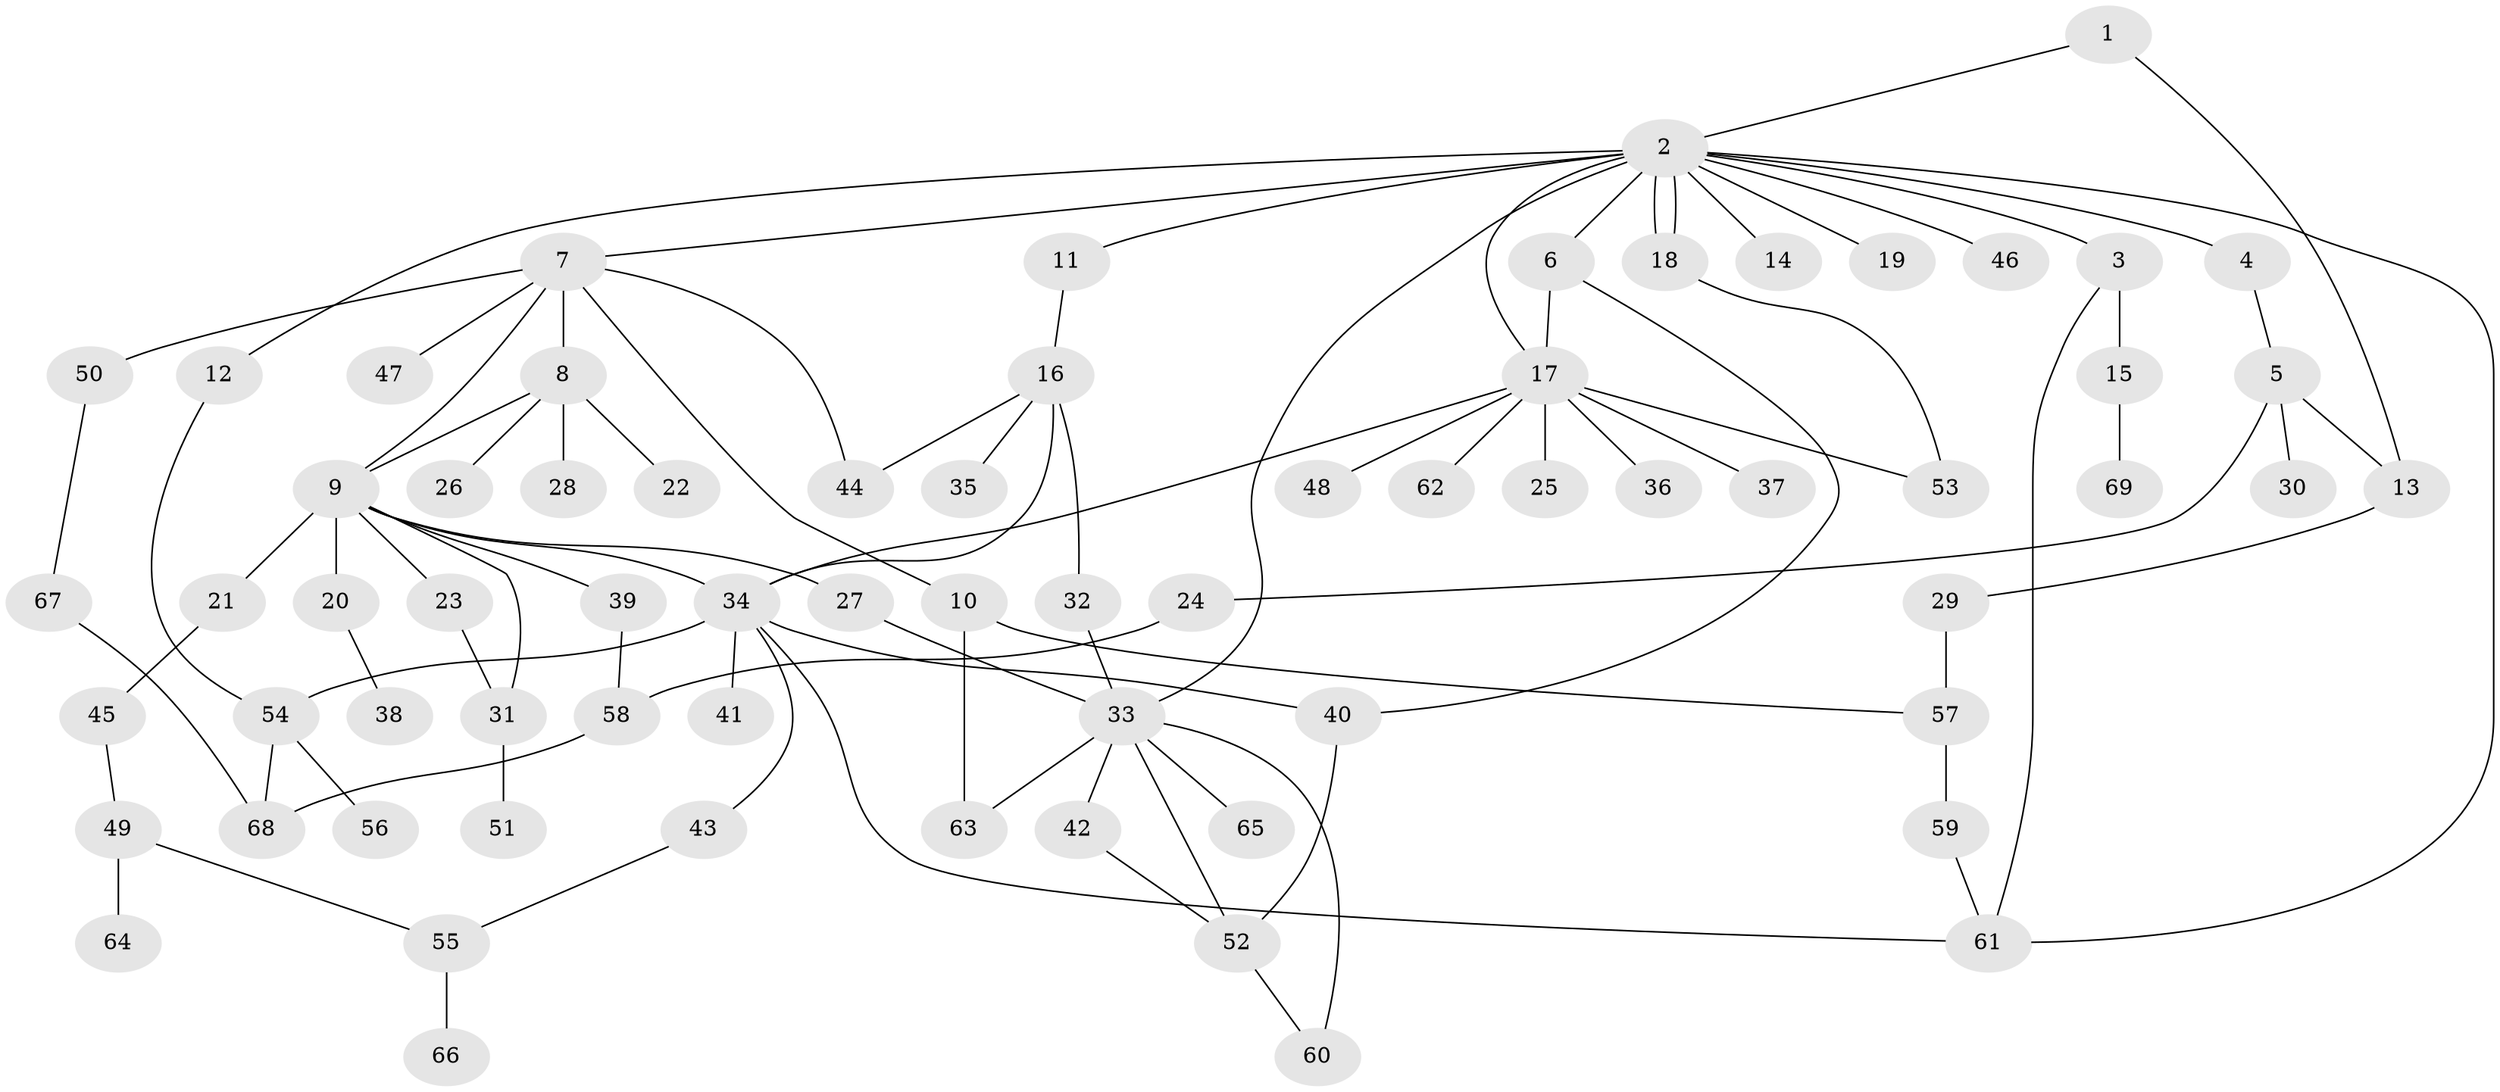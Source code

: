 // Generated by graph-tools (version 1.1) at 2025/14/03/09/25 04:14:23]
// undirected, 69 vertices, 93 edges
graph export_dot {
graph [start="1"]
  node [color=gray90,style=filled];
  1;
  2;
  3;
  4;
  5;
  6;
  7;
  8;
  9;
  10;
  11;
  12;
  13;
  14;
  15;
  16;
  17;
  18;
  19;
  20;
  21;
  22;
  23;
  24;
  25;
  26;
  27;
  28;
  29;
  30;
  31;
  32;
  33;
  34;
  35;
  36;
  37;
  38;
  39;
  40;
  41;
  42;
  43;
  44;
  45;
  46;
  47;
  48;
  49;
  50;
  51;
  52;
  53;
  54;
  55;
  56;
  57;
  58;
  59;
  60;
  61;
  62;
  63;
  64;
  65;
  66;
  67;
  68;
  69;
  1 -- 2;
  1 -- 13;
  2 -- 3;
  2 -- 4;
  2 -- 6;
  2 -- 7;
  2 -- 11;
  2 -- 12;
  2 -- 14;
  2 -- 17;
  2 -- 18;
  2 -- 18;
  2 -- 19;
  2 -- 33;
  2 -- 46;
  2 -- 61;
  3 -- 15;
  3 -- 61;
  4 -- 5;
  5 -- 13;
  5 -- 24;
  5 -- 30;
  6 -- 17;
  6 -- 40;
  7 -- 8;
  7 -- 9;
  7 -- 10;
  7 -- 44;
  7 -- 47;
  7 -- 50;
  8 -- 9;
  8 -- 22;
  8 -- 26;
  8 -- 28;
  9 -- 20;
  9 -- 21;
  9 -- 23;
  9 -- 27;
  9 -- 31;
  9 -- 34;
  9 -- 39;
  10 -- 57;
  10 -- 63;
  11 -- 16;
  12 -- 54;
  13 -- 29;
  15 -- 69;
  16 -- 32;
  16 -- 34;
  16 -- 35;
  16 -- 44;
  17 -- 25;
  17 -- 34;
  17 -- 36;
  17 -- 37;
  17 -- 48;
  17 -- 53;
  17 -- 62;
  18 -- 53;
  20 -- 38;
  21 -- 45;
  23 -- 31;
  24 -- 58;
  27 -- 33;
  29 -- 57;
  31 -- 51;
  32 -- 33;
  33 -- 42;
  33 -- 52;
  33 -- 60;
  33 -- 63;
  33 -- 65;
  34 -- 40;
  34 -- 41;
  34 -- 43;
  34 -- 54;
  34 -- 61;
  39 -- 58;
  40 -- 52;
  42 -- 52;
  43 -- 55;
  45 -- 49;
  49 -- 55;
  49 -- 64;
  50 -- 67;
  52 -- 60;
  54 -- 56;
  54 -- 68;
  55 -- 66;
  57 -- 59;
  58 -- 68;
  59 -- 61;
  67 -- 68;
}
